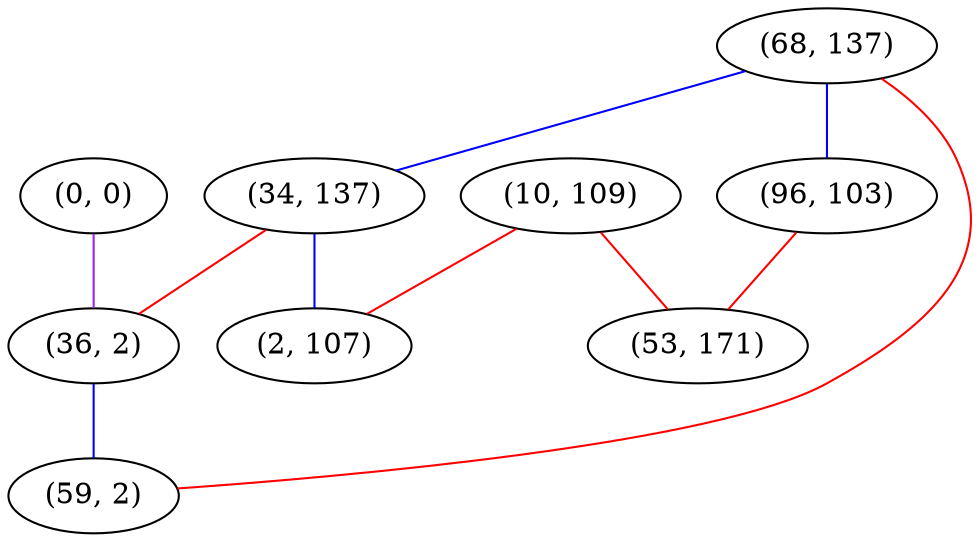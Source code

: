 graph "" {
"(0, 0)";
"(68, 137)";
"(34, 137)";
"(10, 109)";
"(2, 107)";
"(96, 103)";
"(53, 171)";
"(36, 2)";
"(59, 2)";
"(0, 0)" -- "(36, 2)"  [color=purple, key=0, weight=4];
"(68, 137)" -- "(59, 2)"  [color=red, key=0, weight=1];
"(68, 137)" -- "(34, 137)"  [color=blue, key=0, weight=3];
"(68, 137)" -- "(96, 103)"  [color=blue, key=0, weight=3];
"(34, 137)" -- "(36, 2)"  [color=red, key=0, weight=1];
"(34, 137)" -- "(2, 107)"  [color=blue, key=0, weight=3];
"(10, 109)" -- "(2, 107)"  [color=red, key=0, weight=1];
"(10, 109)" -- "(53, 171)"  [color=red, key=0, weight=1];
"(96, 103)" -- "(53, 171)"  [color=red, key=0, weight=1];
"(36, 2)" -- "(59, 2)"  [color=blue, key=0, weight=3];
}
